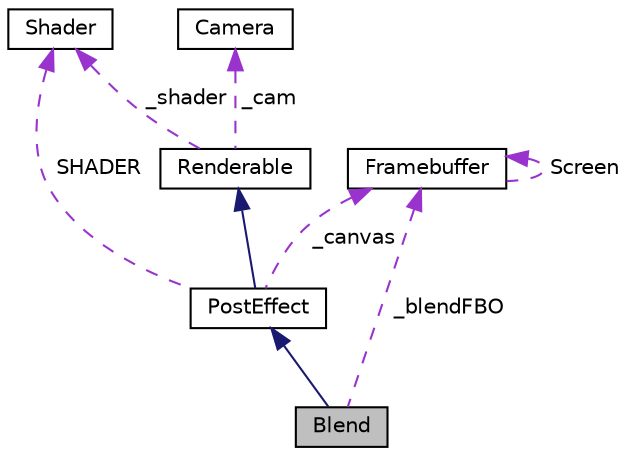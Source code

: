 digraph "Blend"
{
  edge [fontname="Helvetica",fontsize="10",labelfontname="Helvetica",labelfontsize="10"];
  node [fontname="Helvetica",fontsize="10",shape=record];
  Node1 [label="Blend",height=0.2,width=0.4,color="black", fillcolor="grey75", style="filled", fontcolor="black"];
  Node2 -> Node1 [dir="back",color="midnightblue",fontsize="10",style="solid",fontname="Helvetica"];
  Node2 [label="PostEffect",height=0.2,width=0.4,color="black", fillcolor="white", style="filled",URL="$class_post_effect.html"];
  Node3 -> Node2 [dir="back",color="midnightblue",fontsize="10",style="solid",fontname="Helvetica"];
  Node3 [label="Renderable",height=0.2,width=0.4,color="black", fillcolor="white", style="filled",URL="$class_renderable.html"];
  Node4 -> Node3 [dir="back",color="darkorchid3",fontsize="10",style="dashed",label=" _shader" ,fontname="Helvetica"];
  Node4 [label="Shader",height=0.2,width=0.4,color="black", fillcolor="white", style="filled",URL="$class_shader.html"];
  Node5 -> Node3 [dir="back",color="darkorchid3",fontsize="10",style="dashed",label=" _cam" ,fontname="Helvetica"];
  Node5 [label="Camera",height=0.2,width=0.4,color="black", fillcolor="white", style="filled",URL="$class_camera.html"];
  Node4 -> Node2 [dir="back",color="darkorchid3",fontsize="10",style="dashed",label=" SHADER" ,fontname="Helvetica"];
  Node6 -> Node2 [dir="back",color="darkorchid3",fontsize="10",style="dashed",label=" _canvas" ,fontname="Helvetica"];
  Node6 [label="Framebuffer",height=0.2,width=0.4,color="black", fillcolor="white", style="filled",URL="$class_framebuffer.html"];
  Node6 -> Node6 [dir="back",color="darkorchid3",fontsize="10",style="dashed",label=" Screen" ,fontname="Helvetica"];
  Node6 -> Node1 [dir="back",color="darkorchid3",fontsize="10",style="dashed",label=" _blendFBO" ,fontname="Helvetica"];
}
